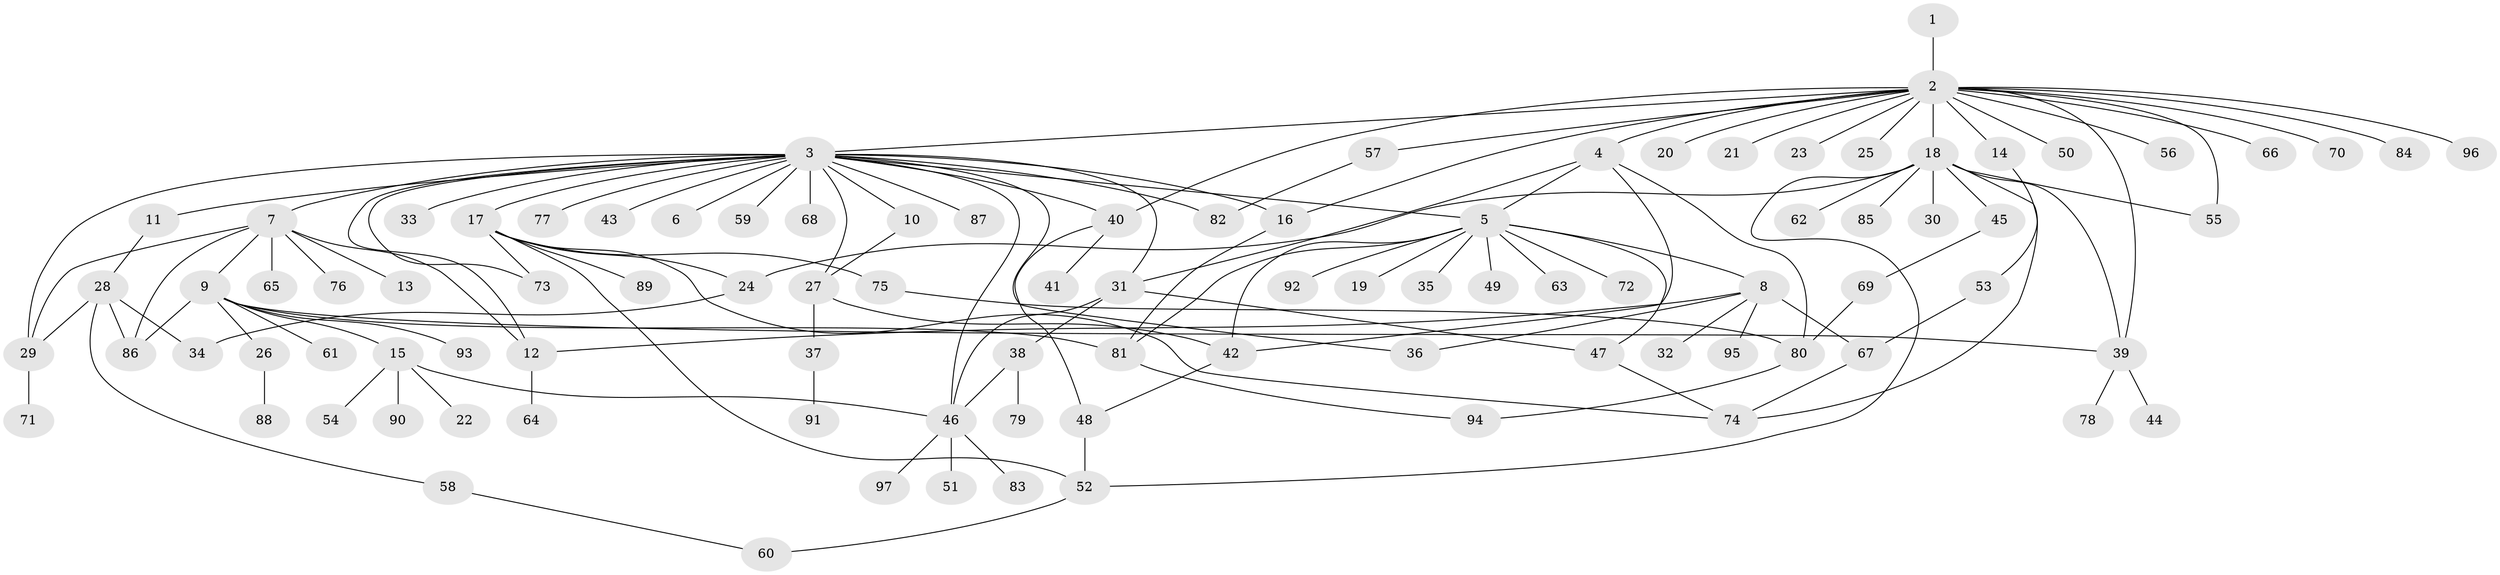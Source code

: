 // original degree distribution, {2: 0.19708029197080293, 23: 0.0072992700729927005, 25: 0.0072992700729927005, 6: 0.029197080291970802, 12: 0.0072992700729927005, 1: 0.5182481751824818, 10: 0.0072992700729927005, 7: 0.014598540145985401, 9: 0.0072992700729927005, 5: 0.029197080291970802, 8: 0.014598540145985401, 11: 0.0072992700729927005, 3: 0.10948905109489052, 4: 0.043795620437956206}
// Generated by graph-tools (version 1.1) at 2025/50/03/04/25 22:50:36]
// undirected, 97 vertices, 134 edges
graph export_dot {
  node [color=gray90,style=filled];
  1;
  2;
  3;
  4;
  5;
  6;
  7;
  8;
  9;
  10;
  11;
  12;
  13;
  14;
  15;
  16;
  17;
  18;
  19;
  20;
  21;
  22;
  23;
  24;
  25;
  26;
  27;
  28;
  29;
  30;
  31;
  32;
  33;
  34;
  35;
  36;
  37;
  38;
  39;
  40;
  41;
  42;
  43;
  44;
  45;
  46;
  47;
  48;
  49;
  50;
  51;
  52;
  53;
  54;
  55;
  56;
  57;
  58;
  59;
  60;
  61;
  62;
  63;
  64;
  65;
  66;
  67;
  68;
  69;
  70;
  71;
  72;
  73;
  74;
  75;
  76;
  77;
  78;
  79;
  80;
  81;
  82;
  83;
  84;
  85;
  86;
  87;
  88;
  89;
  90;
  91;
  92;
  93;
  94;
  95;
  96;
  97;
  1 -- 2 [weight=1.0];
  2 -- 3 [weight=1.0];
  2 -- 4 [weight=1.0];
  2 -- 14 [weight=1.0];
  2 -- 16 [weight=1.0];
  2 -- 18 [weight=1.0];
  2 -- 20 [weight=1.0];
  2 -- 21 [weight=1.0];
  2 -- 23 [weight=1.0];
  2 -- 25 [weight=1.0];
  2 -- 39 [weight=1.0];
  2 -- 40 [weight=1.0];
  2 -- 50 [weight=1.0];
  2 -- 55 [weight=1.0];
  2 -- 56 [weight=1.0];
  2 -- 57 [weight=1.0];
  2 -- 66 [weight=1.0];
  2 -- 70 [weight=1.0];
  2 -- 84 [weight=1.0];
  2 -- 96 [weight=1.0];
  3 -- 5 [weight=1.0];
  3 -- 6 [weight=1.0];
  3 -- 7 [weight=1.0];
  3 -- 10 [weight=1.0];
  3 -- 11 [weight=1.0];
  3 -- 12 [weight=1.0];
  3 -- 16 [weight=1.0];
  3 -- 17 [weight=1.0];
  3 -- 27 [weight=1.0];
  3 -- 29 [weight=1.0];
  3 -- 31 [weight=1.0];
  3 -- 33 [weight=1.0];
  3 -- 36 [weight=1.0];
  3 -- 40 [weight=1.0];
  3 -- 43 [weight=1.0];
  3 -- 46 [weight=1.0];
  3 -- 59 [weight=1.0];
  3 -- 68 [weight=1.0];
  3 -- 73 [weight=1.0];
  3 -- 77 [weight=1.0];
  3 -- 82 [weight=1.0];
  3 -- 87 [weight=1.0];
  4 -- 5 [weight=1.0];
  4 -- 31 [weight=1.0];
  4 -- 42 [weight=1.0];
  4 -- 80 [weight=1.0];
  5 -- 8 [weight=1.0];
  5 -- 19 [weight=1.0];
  5 -- 35 [weight=1.0];
  5 -- 42 [weight=1.0];
  5 -- 47 [weight=1.0];
  5 -- 49 [weight=1.0];
  5 -- 63 [weight=1.0];
  5 -- 72 [weight=1.0];
  5 -- 81 [weight=1.0];
  5 -- 92 [weight=1.0];
  7 -- 9 [weight=1.0];
  7 -- 12 [weight=1.0];
  7 -- 13 [weight=1.0];
  7 -- 29 [weight=1.0];
  7 -- 65 [weight=1.0];
  7 -- 76 [weight=1.0];
  7 -- 86 [weight=1.0];
  8 -- 12 [weight=1.0];
  8 -- 32 [weight=1.0];
  8 -- 36 [weight=1.0];
  8 -- 67 [weight=1.0];
  8 -- 95 [weight=1.0];
  9 -- 15 [weight=1.0];
  9 -- 26 [weight=1.0];
  9 -- 39 [weight=1.0];
  9 -- 61 [weight=1.0];
  9 -- 81 [weight=1.0];
  9 -- 86 [weight=1.0];
  9 -- 93 [weight=1.0];
  10 -- 27 [weight=1.0];
  11 -- 28 [weight=1.0];
  12 -- 64 [weight=1.0];
  14 -- 53 [weight=1.0];
  15 -- 22 [weight=1.0];
  15 -- 46 [weight=1.0];
  15 -- 54 [weight=1.0];
  15 -- 90 [weight=1.0];
  16 -- 81 [weight=1.0];
  17 -- 24 [weight=1.0];
  17 -- 52 [weight=1.0];
  17 -- 73 [weight=1.0];
  17 -- 74 [weight=1.0];
  17 -- 75 [weight=1.0];
  17 -- 89 [weight=1.0];
  18 -- 24 [weight=1.0];
  18 -- 30 [weight=1.0];
  18 -- 39 [weight=1.0];
  18 -- 45 [weight=1.0];
  18 -- 52 [weight=1.0];
  18 -- 55 [weight=1.0];
  18 -- 62 [weight=1.0];
  18 -- 74 [weight=1.0];
  18 -- 85 [weight=1.0];
  24 -- 34 [weight=1.0];
  26 -- 88 [weight=1.0];
  27 -- 37 [weight=1.0];
  27 -- 42 [weight=1.0];
  28 -- 29 [weight=1.0];
  28 -- 34 [weight=1.0];
  28 -- 58 [weight=1.0];
  28 -- 86 [weight=1.0];
  29 -- 71 [weight=1.0];
  31 -- 38 [weight=1.0];
  31 -- 46 [weight=2.0];
  31 -- 47 [weight=1.0];
  37 -- 91 [weight=1.0];
  38 -- 46 [weight=1.0];
  38 -- 79 [weight=1.0];
  39 -- 44 [weight=1.0];
  39 -- 78 [weight=1.0];
  40 -- 41 [weight=1.0];
  40 -- 48 [weight=1.0];
  42 -- 48 [weight=1.0];
  45 -- 69 [weight=1.0];
  46 -- 51 [weight=1.0];
  46 -- 83 [weight=1.0];
  46 -- 97 [weight=1.0];
  47 -- 74 [weight=1.0];
  48 -- 52 [weight=1.0];
  52 -- 60 [weight=1.0];
  53 -- 67 [weight=1.0];
  57 -- 82 [weight=1.0];
  58 -- 60 [weight=1.0];
  67 -- 74 [weight=1.0];
  69 -- 80 [weight=1.0];
  75 -- 80 [weight=1.0];
  80 -- 94 [weight=1.0];
  81 -- 94 [weight=1.0];
}
